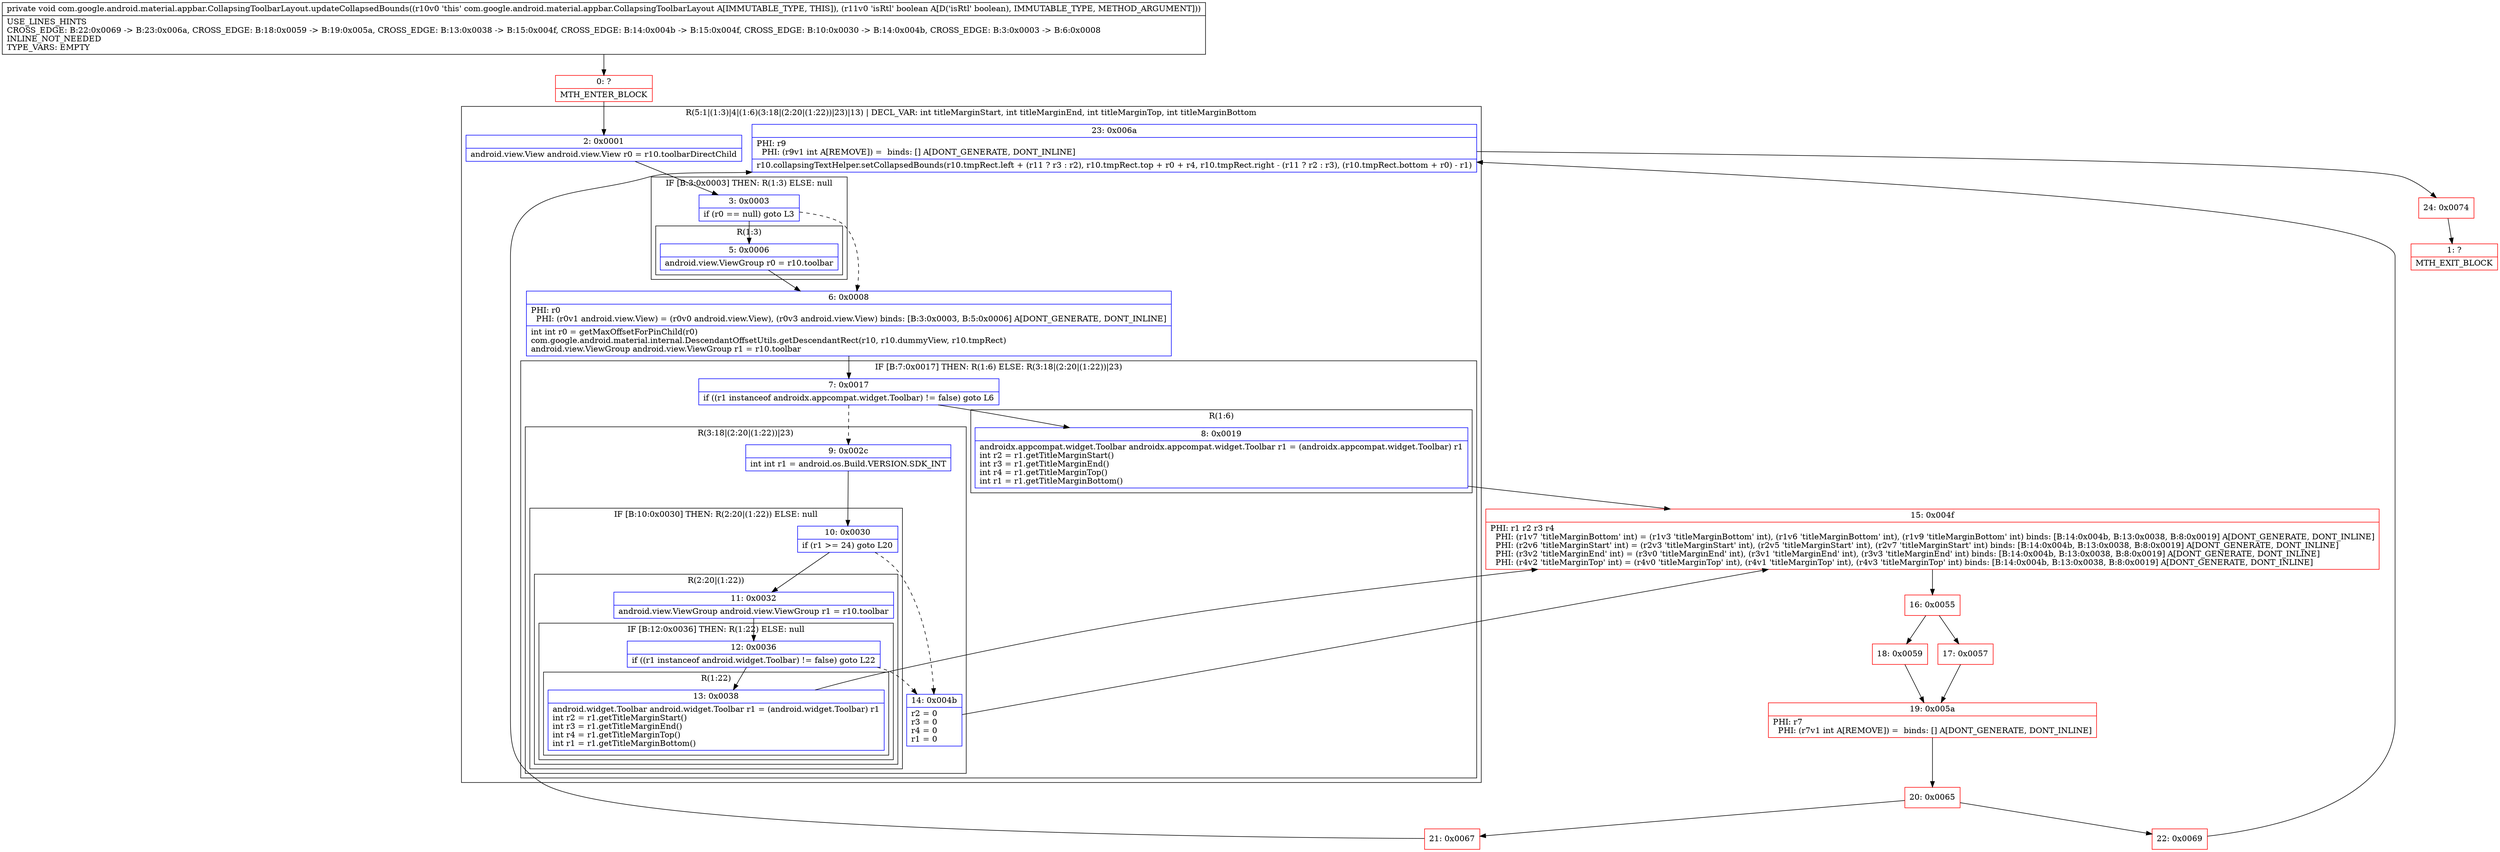 digraph "CFG forcom.google.android.material.appbar.CollapsingToolbarLayout.updateCollapsedBounds(Z)V" {
subgraph cluster_Region_694039420 {
label = "R(5:1|(1:3)|4|(1:6)(3:18|(2:20|(1:22))|23)|13) | DECL_VAR: int titleMarginStart, int titleMarginEnd, int titleMarginTop, int titleMarginBottom\l";
node [shape=record,color=blue];
Node_2 [shape=record,label="{2\:\ 0x0001|android.view.View android.view.View r0 = r10.toolbarDirectChild\l}"];
subgraph cluster_IfRegion_1002939854 {
label = "IF [B:3:0x0003] THEN: R(1:3) ELSE: null";
node [shape=record,color=blue];
Node_3 [shape=record,label="{3\:\ 0x0003|if (r0 == null) goto L3\l}"];
subgraph cluster_Region_1452565881 {
label = "R(1:3)";
node [shape=record,color=blue];
Node_5 [shape=record,label="{5\:\ 0x0006|android.view.ViewGroup r0 = r10.toolbar\l}"];
}
}
Node_6 [shape=record,label="{6\:\ 0x0008|PHI: r0 \l  PHI: (r0v1 android.view.View) = (r0v0 android.view.View), (r0v3 android.view.View) binds: [B:3:0x0003, B:5:0x0006] A[DONT_GENERATE, DONT_INLINE]\l|int int r0 = getMaxOffsetForPinChild(r0)\lcom.google.android.material.internal.DescendantOffsetUtils.getDescendantRect(r10, r10.dummyView, r10.tmpRect)\landroid.view.ViewGroup android.view.ViewGroup r1 = r10.toolbar\l}"];
subgraph cluster_IfRegion_525070712 {
label = "IF [B:7:0x0017] THEN: R(1:6) ELSE: R(3:18|(2:20|(1:22))|23)";
node [shape=record,color=blue];
Node_7 [shape=record,label="{7\:\ 0x0017|if ((r1 instanceof androidx.appcompat.widget.Toolbar) != false) goto L6\l}"];
subgraph cluster_Region_1196880958 {
label = "R(1:6)";
node [shape=record,color=blue];
Node_8 [shape=record,label="{8\:\ 0x0019|androidx.appcompat.widget.Toolbar androidx.appcompat.widget.Toolbar r1 = (androidx.appcompat.widget.Toolbar) r1\lint r2 = r1.getTitleMarginStart()\lint r3 = r1.getTitleMarginEnd()\lint r4 = r1.getTitleMarginTop()\lint r1 = r1.getTitleMarginBottom()\l}"];
}
subgraph cluster_Region_840756736 {
label = "R(3:18|(2:20|(1:22))|23)";
node [shape=record,color=blue];
Node_9 [shape=record,label="{9\:\ 0x002c|int int r1 = android.os.Build.VERSION.SDK_INT\l}"];
subgraph cluster_IfRegion_880002136 {
label = "IF [B:10:0x0030] THEN: R(2:20|(1:22)) ELSE: null";
node [shape=record,color=blue];
Node_10 [shape=record,label="{10\:\ 0x0030|if (r1 \>= 24) goto L20\l}"];
subgraph cluster_Region_74767915 {
label = "R(2:20|(1:22))";
node [shape=record,color=blue];
Node_11 [shape=record,label="{11\:\ 0x0032|android.view.ViewGroup android.view.ViewGroup r1 = r10.toolbar\l}"];
subgraph cluster_IfRegion_1364024395 {
label = "IF [B:12:0x0036] THEN: R(1:22) ELSE: null";
node [shape=record,color=blue];
Node_12 [shape=record,label="{12\:\ 0x0036|if ((r1 instanceof android.widget.Toolbar) != false) goto L22\l}"];
subgraph cluster_Region_1953706911 {
label = "R(1:22)";
node [shape=record,color=blue];
Node_13 [shape=record,label="{13\:\ 0x0038|android.widget.Toolbar android.widget.Toolbar r1 = (android.widget.Toolbar) r1\lint r2 = r1.getTitleMarginStart()\lint r3 = r1.getTitleMarginEnd()\lint r4 = r1.getTitleMarginTop()\lint r1 = r1.getTitleMarginBottom()\l}"];
}
}
}
}
Node_14 [shape=record,label="{14\:\ 0x004b|r2 = 0\lr3 = 0\lr4 = 0\lr1 = 0\l}"];
}
}
Node_23 [shape=record,label="{23\:\ 0x006a|PHI: r9 \l  PHI: (r9v1 int A[REMOVE]) =  binds: [] A[DONT_GENERATE, DONT_INLINE]\l|r10.collapsingTextHelper.setCollapsedBounds(r10.tmpRect.left + (r11 ? r3 : r2), r10.tmpRect.top + r0 + r4, r10.tmpRect.right \- (r11 ? r2 : r3), (r10.tmpRect.bottom + r0) \- r1)\l}"];
}
Node_0 [shape=record,color=red,label="{0\:\ ?|MTH_ENTER_BLOCK\l}"];
Node_15 [shape=record,color=red,label="{15\:\ 0x004f|PHI: r1 r2 r3 r4 \l  PHI: (r1v7 'titleMarginBottom' int) = (r1v3 'titleMarginBottom' int), (r1v6 'titleMarginBottom' int), (r1v9 'titleMarginBottom' int) binds: [B:14:0x004b, B:13:0x0038, B:8:0x0019] A[DONT_GENERATE, DONT_INLINE]\l  PHI: (r2v6 'titleMarginStart' int) = (r2v3 'titleMarginStart' int), (r2v5 'titleMarginStart' int), (r2v7 'titleMarginStart' int) binds: [B:14:0x004b, B:13:0x0038, B:8:0x0019] A[DONT_GENERATE, DONT_INLINE]\l  PHI: (r3v2 'titleMarginEnd' int) = (r3v0 'titleMarginEnd' int), (r3v1 'titleMarginEnd' int), (r3v3 'titleMarginEnd' int) binds: [B:14:0x004b, B:13:0x0038, B:8:0x0019] A[DONT_GENERATE, DONT_INLINE]\l  PHI: (r4v2 'titleMarginTop' int) = (r4v0 'titleMarginTop' int), (r4v1 'titleMarginTop' int), (r4v3 'titleMarginTop' int) binds: [B:14:0x004b, B:13:0x0038, B:8:0x0019] A[DONT_GENERATE, DONT_INLINE]\l}"];
Node_16 [shape=record,color=red,label="{16\:\ 0x0055}"];
Node_17 [shape=record,color=red,label="{17\:\ 0x0057}"];
Node_19 [shape=record,color=red,label="{19\:\ 0x005a|PHI: r7 \l  PHI: (r7v1 int A[REMOVE]) =  binds: [] A[DONT_GENERATE, DONT_INLINE]\l}"];
Node_20 [shape=record,color=red,label="{20\:\ 0x0065}"];
Node_21 [shape=record,color=red,label="{21\:\ 0x0067}"];
Node_24 [shape=record,color=red,label="{24\:\ 0x0074}"];
Node_1 [shape=record,color=red,label="{1\:\ ?|MTH_EXIT_BLOCK\l}"];
Node_22 [shape=record,color=red,label="{22\:\ 0x0069}"];
Node_18 [shape=record,color=red,label="{18\:\ 0x0059}"];
MethodNode[shape=record,label="{private void com.google.android.material.appbar.CollapsingToolbarLayout.updateCollapsedBounds((r10v0 'this' com.google.android.material.appbar.CollapsingToolbarLayout A[IMMUTABLE_TYPE, THIS]), (r11v0 'isRtl' boolean A[D('isRtl' boolean), IMMUTABLE_TYPE, METHOD_ARGUMENT]))  | USE_LINES_HINTS\lCROSS_EDGE: B:22:0x0069 \-\> B:23:0x006a, CROSS_EDGE: B:18:0x0059 \-\> B:19:0x005a, CROSS_EDGE: B:13:0x0038 \-\> B:15:0x004f, CROSS_EDGE: B:14:0x004b \-\> B:15:0x004f, CROSS_EDGE: B:10:0x0030 \-\> B:14:0x004b, CROSS_EDGE: B:3:0x0003 \-\> B:6:0x0008\lINLINE_NOT_NEEDED\lTYPE_VARS: EMPTY\l}"];
MethodNode -> Node_0;Node_2 -> Node_3;
Node_3 -> Node_5;
Node_3 -> Node_6[style=dashed];
Node_5 -> Node_6;
Node_6 -> Node_7;
Node_7 -> Node_8;
Node_7 -> Node_9[style=dashed];
Node_8 -> Node_15;
Node_9 -> Node_10;
Node_10 -> Node_11;
Node_10 -> Node_14[style=dashed];
Node_11 -> Node_12;
Node_12 -> Node_13;
Node_12 -> Node_14[style=dashed];
Node_13 -> Node_15;
Node_14 -> Node_15;
Node_23 -> Node_24;
Node_0 -> Node_2;
Node_15 -> Node_16;
Node_16 -> Node_17;
Node_16 -> Node_18;
Node_17 -> Node_19;
Node_19 -> Node_20;
Node_20 -> Node_21;
Node_20 -> Node_22;
Node_21 -> Node_23;
Node_24 -> Node_1;
Node_22 -> Node_23;
Node_18 -> Node_19;
}

